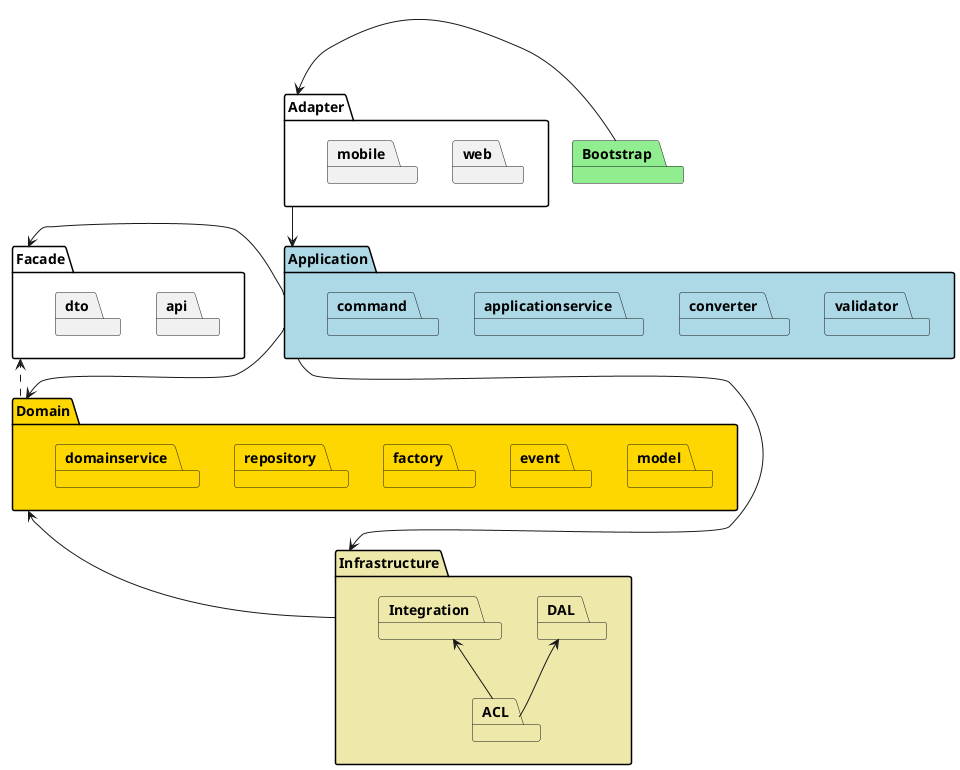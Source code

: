 @startuml ddd-module
package "Bootstrap" #LightGreen
package "Adapter"  {
    package "web" {
    }
    package "mobile" {
    }
}
package "Facade" {
    package "api" {
    }
    package "dto" {
    }
}
package "Application" #LightBlue {
    package "validator" #LightBlue{
    }
    package "converter" #LightBlue{
    }
    package "applicationservice" #LightBlue{
    }
    package "command" #LightBlue{
    }
}
package "Domain" #Gold {
    package "model" #Gold{
    }
    package "event" #Gold{
    }
    package "factory" #Gold{
    }
    package "repository" #Gold{
    }
    package "domainservice" #Gold{
    }
}
package "Infrastructure" #PaleGoldenRod {
    package "ACL" #PaleGoldenRod{
    }
    package "DAL" #PaleGoldenRod{
    }
    package "Integration" #PaleGoldenRod{
    }
}

skinparam package {
    ' borderColor white
}

ACL -up-> Integration
ACL -up-> DAL

Domain ..left..> Facade
Application -down-> Domain
Infrastructure -up-> Domain
Adapter -down-> Application
Application -left-> Facade
Application -down-> Infrastructure
Bootstrap -right-> Adapter
@enduml